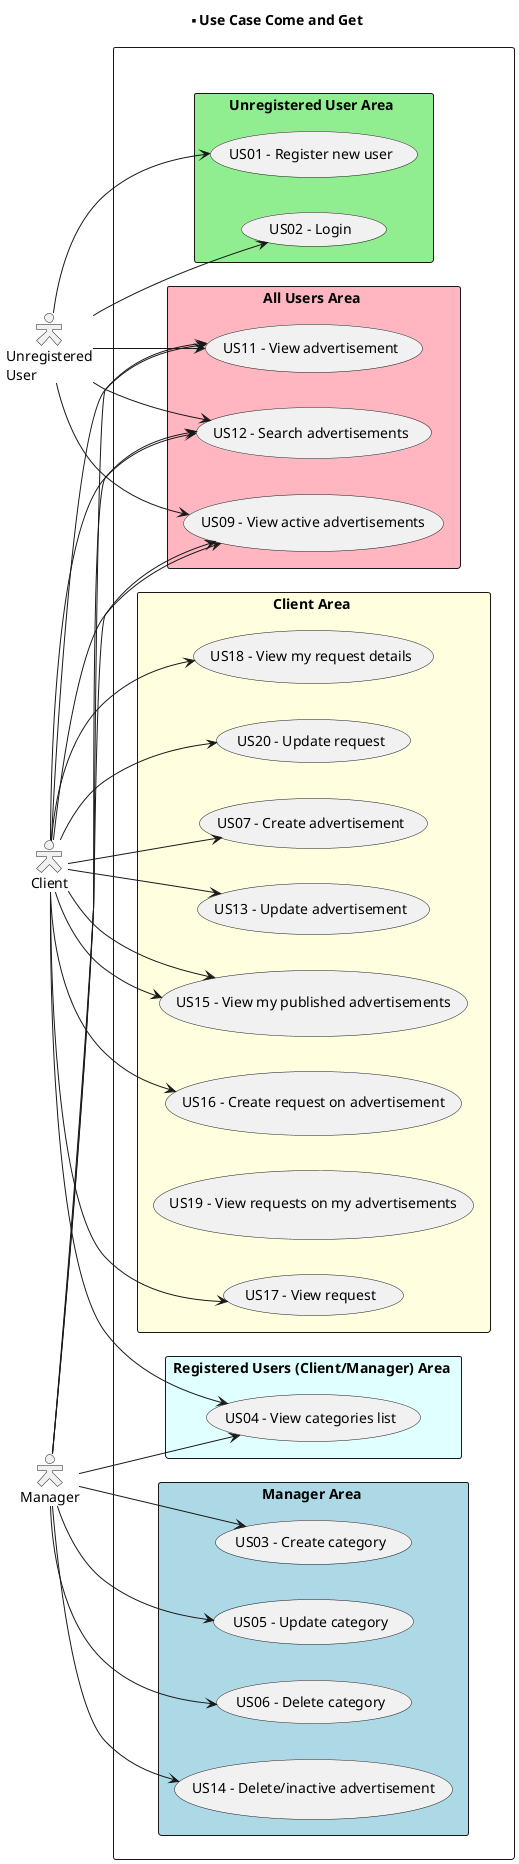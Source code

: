 @startuml

title ******* Use Case Come and Get

left to right direction
skinparam actorStyle hollow
  actor "Unregistered\nUser"
  actor "Client"
  actor "Manager"


rectangle " " as usecase1 {

    rectangle "All Users Area " as usecase2 #Lightpink{

            usecase "US09 - View active advertisements" as US09
            usecase "US11 - View advertisement" as US11
            usecase "US12 - Search advertisements" as US12

            "Client" --> US09
            "Client" --> US11
            "Client" --> US12
            "Unregistered\nUser" --> US09
            "Unregistered\nUser" --> US11
            "Unregistered\nUser" --> US12
            "Manager" --> US09
            "Manager" --> US11
            "Manager" --> US12
         }

    rectangle "Unregistered User Area " as usecase3 #Lightgreen{

            usecase "US01 - Register new user" as US01
            usecase "US02 - Login" as US02

            "Unregistered\nUser" --> US01
            "Unregistered\nUser" --> US02
         }

    rectangle "Registered Users (Client/Manager) Area " as usecase4 #Lightcyan{

            usecase "US04 - View categories list" as US04

            "Client" --> US04
            "Manager" --> US04
         }

     rectangle "Client Area " as usecase5 #Lightyellow{


            usecase "US07 - Create advertisement" as US07
            usecase "US13 - Update advertisement" as US13
            usecase "US15 - View my published advertisements" as US15
            usecase "US16 - Create request on advertisement" as US16
            usecase "US17 - View request" as US17
            usecase "US18 - View my request details" as US18
            usecase "US19 - View requests on my advertisements" as US19
            usecase "US20 - Update request" as US20

            "Client" --> US15
            "Client" --> US20
            "Client" --> US18
            "Client" --> US17
            "Client" --> US16
            "Client" --> US15
            "Client" --> US13
            "Client" --> US07

        }

    rectangle "Manager Area " as usecase6 #Lightblue{

            usecase "US03 - Create category" as US03
            usecase "US05 - Update category" as US05
            usecase "US06 - Delete category" as US06
            usecase "US14 - Delete/inactive advertisement" as US14

            "Manager" --> US03
            "Manager" --> US05
            "Manager" --> US06
            "Manager" --> US14
        }
}
@enduml